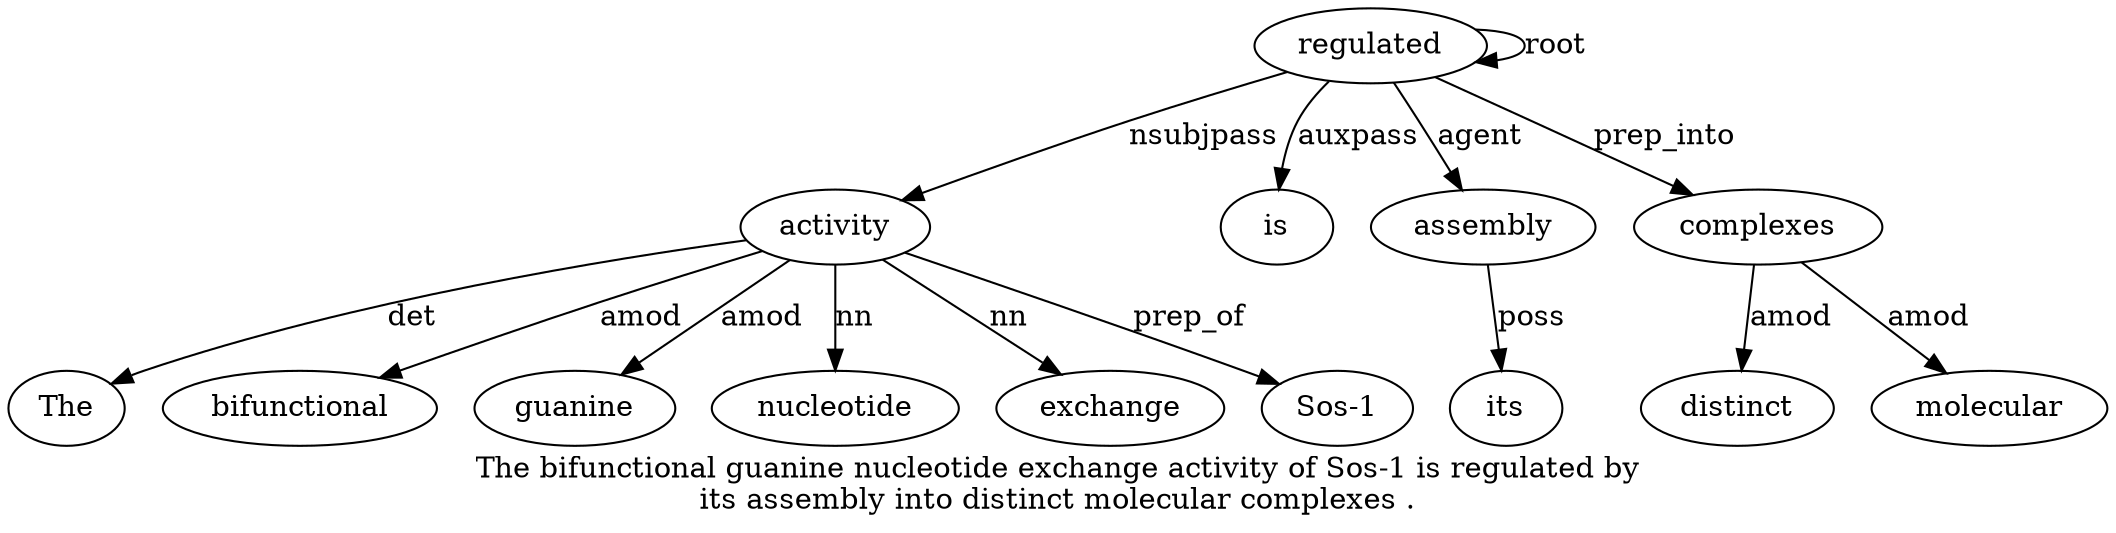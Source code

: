 digraph "The bifunctional guanine nucleotide exchange activity of Sos-1 is regulated by its assembly into distinct molecular complexes ." {
label="The bifunctional guanine nucleotide exchange activity of Sos-1 is regulated by
its assembly into distinct molecular complexes .";
activity6 [style=filled, fillcolor=white, label=activity];
The1 [style=filled, fillcolor=white, label=The];
activity6 -> The1  [label=det];
bifunctional2 [style=filled, fillcolor=white, label=bifunctional];
activity6 -> bifunctional2  [label=amod];
guanine3 [style=filled, fillcolor=white, label=guanine];
activity6 -> guanine3  [label=amod];
nucleotide4 [style=filled, fillcolor=white, label=nucleotide];
activity6 -> nucleotide4  [label=nn];
exchange5 [style=filled, fillcolor=white, label=exchange];
activity6 -> exchange5  [label=nn];
regulated10 [style=filled, fillcolor=white, label=regulated];
regulated10 -> activity6  [label=nsubjpass];
"Sos-18" [style=filled, fillcolor=white, label="Sos-1"];
activity6 -> "Sos-18"  [label=prep_of];
is9 [style=filled, fillcolor=white, label=is];
regulated10 -> is9  [label=auxpass];
regulated10 -> regulated10  [label=root];
assembly13 [style=filled, fillcolor=white, label=assembly];
its12 [style=filled, fillcolor=white, label=its];
assembly13 -> its12  [label=poss];
regulated10 -> assembly13  [label=agent];
complexes17 [style=filled, fillcolor=white, label=complexes];
distinct15 [style=filled, fillcolor=white, label=distinct];
complexes17 -> distinct15  [label=amod];
molecular16 [style=filled, fillcolor=white, label=molecular];
complexes17 -> molecular16  [label=amod];
regulated10 -> complexes17  [label=prep_into];
}
